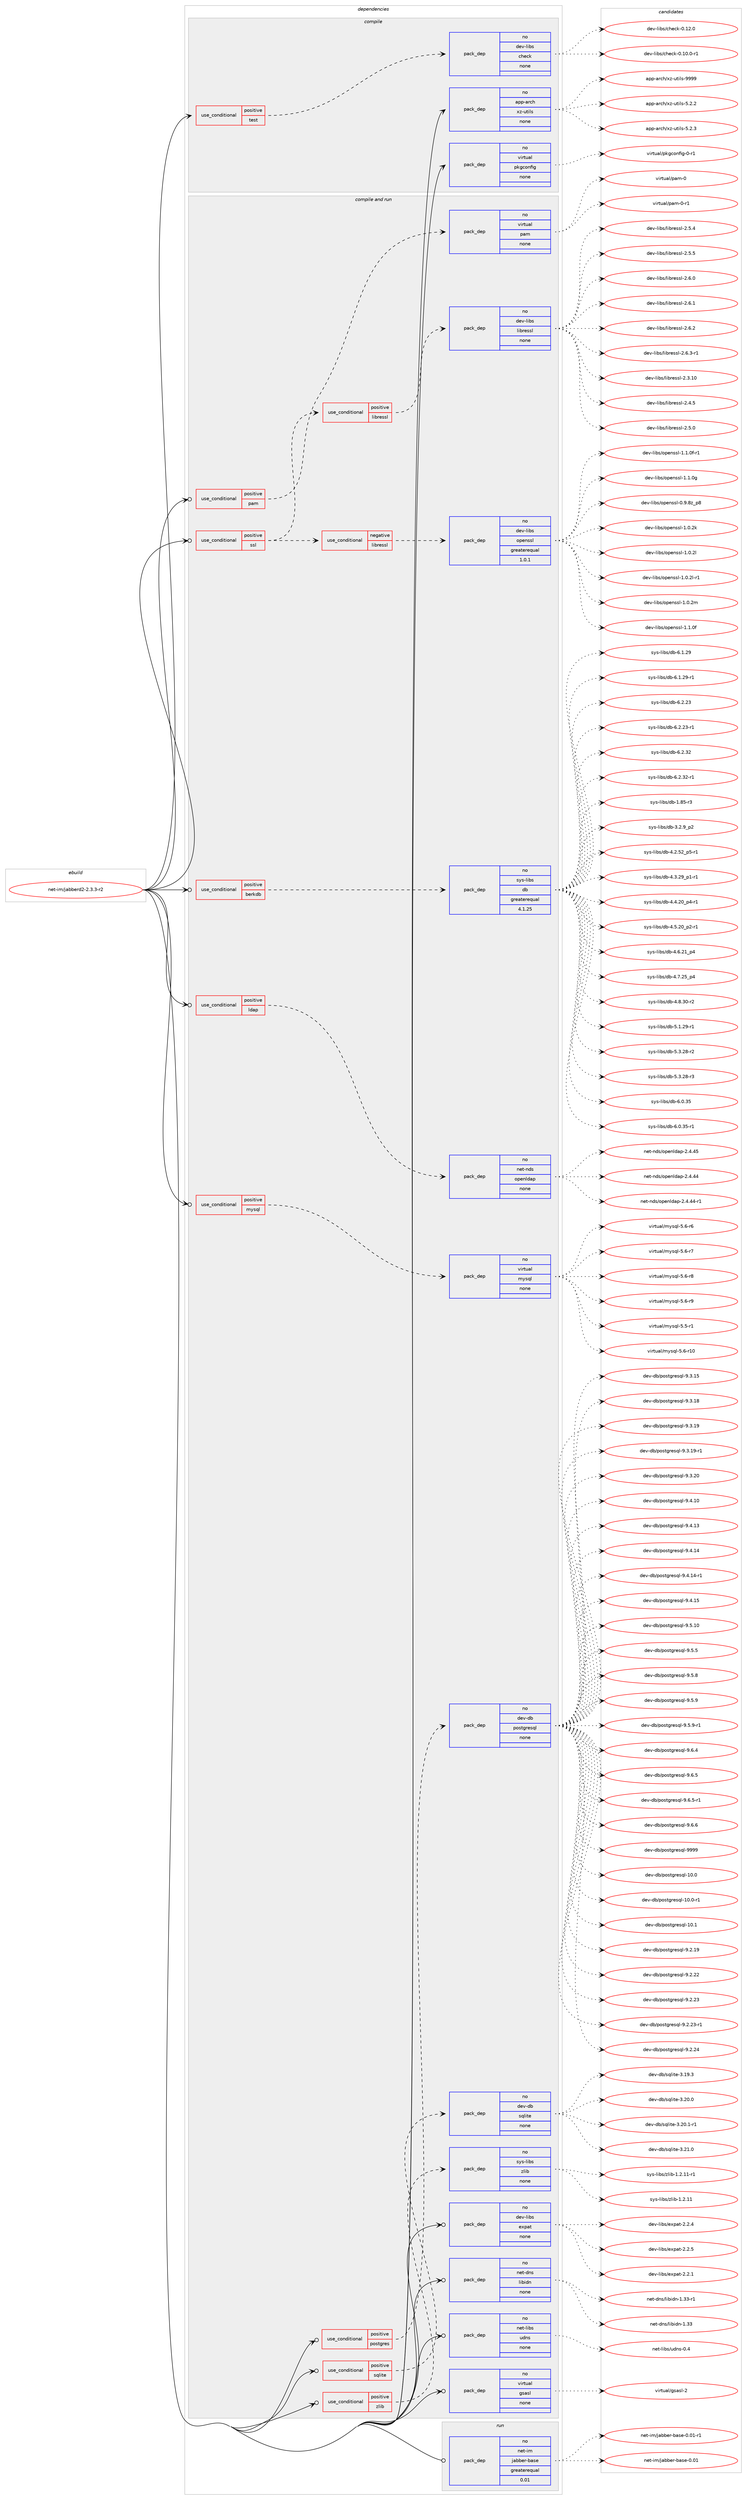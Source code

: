 digraph prolog {

# *************
# Graph options
# *************

newrank=true;
concentrate=true;
compound=true;
graph [rankdir=LR,fontname=Helvetica,fontsize=10,ranksep=1.5];#, ranksep=2.5, nodesep=0.2];
edge  [arrowhead=vee];
node  [fontname=Helvetica,fontsize=10];

# **********
# The ebuild
# **********

subgraph cluster_leftcol {
color=gray;
rank=same;
label=<<i>ebuild</i>>;
id [label="net-im/jabberd2-2.3.3-r2", color=red, width=4, href="../net-im/jabberd2-2.3.3-r2.svg"];
}

# ****************
# The dependencies
# ****************

subgraph cluster_midcol {
color=gray;
label=<<i>dependencies</i>>;
subgraph cluster_compile {
fillcolor="#eeeeee";
style=filled;
label=<<i>compile</i>>;
subgraph cond102067 {
dependency412578 [label=<<TABLE BORDER="0" CELLBORDER="1" CELLSPACING="0" CELLPADDING="4"><TR><TD ROWSPAN="3" CELLPADDING="10">use_conditional</TD></TR><TR><TD>positive</TD></TR><TR><TD>test</TD></TR></TABLE>>, shape=none, color=red];
subgraph pack303657 {
dependency412579 [label=<<TABLE BORDER="0" CELLBORDER="1" CELLSPACING="0" CELLPADDING="4" WIDTH="220"><TR><TD ROWSPAN="6" CELLPADDING="30">pack_dep</TD></TR><TR><TD WIDTH="110">no</TD></TR><TR><TD>dev-libs</TD></TR><TR><TD>check</TD></TR><TR><TD>none</TD></TR><TR><TD></TD></TR></TABLE>>, shape=none, color=blue];
}
dependency412578:e -> dependency412579:w [weight=20,style="dashed",arrowhead="vee"];
}
id:e -> dependency412578:w [weight=20,style="solid",arrowhead="vee"];
subgraph pack303658 {
dependency412580 [label=<<TABLE BORDER="0" CELLBORDER="1" CELLSPACING="0" CELLPADDING="4" WIDTH="220"><TR><TD ROWSPAN="6" CELLPADDING="30">pack_dep</TD></TR><TR><TD WIDTH="110">no</TD></TR><TR><TD>app-arch</TD></TR><TR><TD>xz-utils</TD></TR><TR><TD>none</TD></TR><TR><TD></TD></TR></TABLE>>, shape=none, color=blue];
}
id:e -> dependency412580:w [weight=20,style="solid",arrowhead="vee"];
subgraph pack303659 {
dependency412581 [label=<<TABLE BORDER="0" CELLBORDER="1" CELLSPACING="0" CELLPADDING="4" WIDTH="220"><TR><TD ROWSPAN="6" CELLPADDING="30">pack_dep</TD></TR><TR><TD WIDTH="110">no</TD></TR><TR><TD>virtual</TD></TR><TR><TD>pkgconfig</TD></TR><TR><TD>none</TD></TR><TR><TD></TD></TR></TABLE>>, shape=none, color=blue];
}
id:e -> dependency412581:w [weight=20,style="solid",arrowhead="vee"];
}
subgraph cluster_compileandrun {
fillcolor="#eeeeee";
style=filled;
label=<<i>compile and run</i>>;
subgraph cond102068 {
dependency412582 [label=<<TABLE BORDER="0" CELLBORDER="1" CELLSPACING="0" CELLPADDING="4"><TR><TD ROWSPAN="3" CELLPADDING="10">use_conditional</TD></TR><TR><TD>positive</TD></TR><TR><TD>berkdb</TD></TR></TABLE>>, shape=none, color=red];
subgraph pack303660 {
dependency412583 [label=<<TABLE BORDER="0" CELLBORDER="1" CELLSPACING="0" CELLPADDING="4" WIDTH="220"><TR><TD ROWSPAN="6" CELLPADDING="30">pack_dep</TD></TR><TR><TD WIDTH="110">no</TD></TR><TR><TD>sys-libs</TD></TR><TR><TD>db</TD></TR><TR><TD>greaterequal</TD></TR><TR><TD>4.1.25</TD></TR></TABLE>>, shape=none, color=blue];
}
dependency412582:e -> dependency412583:w [weight=20,style="dashed",arrowhead="vee"];
}
id:e -> dependency412582:w [weight=20,style="solid",arrowhead="odotvee"];
subgraph cond102069 {
dependency412584 [label=<<TABLE BORDER="0" CELLBORDER="1" CELLSPACING="0" CELLPADDING="4"><TR><TD ROWSPAN="3" CELLPADDING="10">use_conditional</TD></TR><TR><TD>positive</TD></TR><TR><TD>ldap</TD></TR></TABLE>>, shape=none, color=red];
subgraph pack303661 {
dependency412585 [label=<<TABLE BORDER="0" CELLBORDER="1" CELLSPACING="0" CELLPADDING="4" WIDTH="220"><TR><TD ROWSPAN="6" CELLPADDING="30">pack_dep</TD></TR><TR><TD WIDTH="110">no</TD></TR><TR><TD>net-nds</TD></TR><TR><TD>openldap</TD></TR><TR><TD>none</TD></TR><TR><TD></TD></TR></TABLE>>, shape=none, color=blue];
}
dependency412584:e -> dependency412585:w [weight=20,style="dashed",arrowhead="vee"];
}
id:e -> dependency412584:w [weight=20,style="solid",arrowhead="odotvee"];
subgraph cond102070 {
dependency412586 [label=<<TABLE BORDER="0" CELLBORDER="1" CELLSPACING="0" CELLPADDING="4"><TR><TD ROWSPAN="3" CELLPADDING="10">use_conditional</TD></TR><TR><TD>positive</TD></TR><TR><TD>mysql</TD></TR></TABLE>>, shape=none, color=red];
subgraph pack303662 {
dependency412587 [label=<<TABLE BORDER="0" CELLBORDER="1" CELLSPACING="0" CELLPADDING="4" WIDTH="220"><TR><TD ROWSPAN="6" CELLPADDING="30">pack_dep</TD></TR><TR><TD WIDTH="110">no</TD></TR><TR><TD>virtual</TD></TR><TR><TD>mysql</TD></TR><TR><TD>none</TD></TR><TR><TD></TD></TR></TABLE>>, shape=none, color=blue];
}
dependency412586:e -> dependency412587:w [weight=20,style="dashed",arrowhead="vee"];
}
id:e -> dependency412586:w [weight=20,style="solid",arrowhead="odotvee"];
subgraph cond102071 {
dependency412588 [label=<<TABLE BORDER="0" CELLBORDER="1" CELLSPACING="0" CELLPADDING="4"><TR><TD ROWSPAN="3" CELLPADDING="10">use_conditional</TD></TR><TR><TD>positive</TD></TR><TR><TD>pam</TD></TR></TABLE>>, shape=none, color=red];
subgraph pack303663 {
dependency412589 [label=<<TABLE BORDER="0" CELLBORDER="1" CELLSPACING="0" CELLPADDING="4" WIDTH="220"><TR><TD ROWSPAN="6" CELLPADDING="30">pack_dep</TD></TR><TR><TD WIDTH="110">no</TD></TR><TR><TD>virtual</TD></TR><TR><TD>pam</TD></TR><TR><TD>none</TD></TR><TR><TD></TD></TR></TABLE>>, shape=none, color=blue];
}
dependency412588:e -> dependency412589:w [weight=20,style="dashed",arrowhead="vee"];
}
id:e -> dependency412588:w [weight=20,style="solid",arrowhead="odotvee"];
subgraph cond102072 {
dependency412590 [label=<<TABLE BORDER="0" CELLBORDER="1" CELLSPACING="0" CELLPADDING="4"><TR><TD ROWSPAN="3" CELLPADDING="10">use_conditional</TD></TR><TR><TD>positive</TD></TR><TR><TD>postgres</TD></TR></TABLE>>, shape=none, color=red];
subgraph pack303664 {
dependency412591 [label=<<TABLE BORDER="0" CELLBORDER="1" CELLSPACING="0" CELLPADDING="4" WIDTH="220"><TR><TD ROWSPAN="6" CELLPADDING="30">pack_dep</TD></TR><TR><TD WIDTH="110">no</TD></TR><TR><TD>dev-db</TD></TR><TR><TD>postgresql</TD></TR><TR><TD>none</TD></TR><TR><TD></TD></TR></TABLE>>, shape=none, color=blue];
}
dependency412590:e -> dependency412591:w [weight=20,style="dashed",arrowhead="vee"];
}
id:e -> dependency412590:w [weight=20,style="solid",arrowhead="odotvee"];
subgraph cond102073 {
dependency412592 [label=<<TABLE BORDER="0" CELLBORDER="1" CELLSPACING="0" CELLPADDING="4"><TR><TD ROWSPAN="3" CELLPADDING="10">use_conditional</TD></TR><TR><TD>positive</TD></TR><TR><TD>sqlite</TD></TR></TABLE>>, shape=none, color=red];
subgraph pack303665 {
dependency412593 [label=<<TABLE BORDER="0" CELLBORDER="1" CELLSPACING="0" CELLPADDING="4" WIDTH="220"><TR><TD ROWSPAN="6" CELLPADDING="30">pack_dep</TD></TR><TR><TD WIDTH="110">no</TD></TR><TR><TD>dev-db</TD></TR><TR><TD>sqlite</TD></TR><TR><TD>none</TD></TR><TR><TD></TD></TR></TABLE>>, shape=none, color=blue];
}
dependency412592:e -> dependency412593:w [weight=20,style="dashed",arrowhead="vee"];
}
id:e -> dependency412592:w [weight=20,style="solid",arrowhead="odotvee"];
subgraph cond102074 {
dependency412594 [label=<<TABLE BORDER="0" CELLBORDER="1" CELLSPACING="0" CELLPADDING="4"><TR><TD ROWSPAN="3" CELLPADDING="10">use_conditional</TD></TR><TR><TD>positive</TD></TR><TR><TD>ssl</TD></TR></TABLE>>, shape=none, color=red];
subgraph cond102075 {
dependency412595 [label=<<TABLE BORDER="0" CELLBORDER="1" CELLSPACING="0" CELLPADDING="4"><TR><TD ROWSPAN="3" CELLPADDING="10">use_conditional</TD></TR><TR><TD>negative</TD></TR><TR><TD>libressl</TD></TR></TABLE>>, shape=none, color=red];
subgraph pack303666 {
dependency412596 [label=<<TABLE BORDER="0" CELLBORDER="1" CELLSPACING="0" CELLPADDING="4" WIDTH="220"><TR><TD ROWSPAN="6" CELLPADDING="30">pack_dep</TD></TR><TR><TD WIDTH="110">no</TD></TR><TR><TD>dev-libs</TD></TR><TR><TD>openssl</TD></TR><TR><TD>greaterequal</TD></TR><TR><TD>1.0.1</TD></TR></TABLE>>, shape=none, color=blue];
}
dependency412595:e -> dependency412596:w [weight=20,style="dashed",arrowhead="vee"];
}
dependency412594:e -> dependency412595:w [weight=20,style="dashed",arrowhead="vee"];
subgraph cond102076 {
dependency412597 [label=<<TABLE BORDER="0" CELLBORDER="1" CELLSPACING="0" CELLPADDING="4"><TR><TD ROWSPAN="3" CELLPADDING="10">use_conditional</TD></TR><TR><TD>positive</TD></TR><TR><TD>libressl</TD></TR></TABLE>>, shape=none, color=red];
subgraph pack303667 {
dependency412598 [label=<<TABLE BORDER="0" CELLBORDER="1" CELLSPACING="0" CELLPADDING="4" WIDTH="220"><TR><TD ROWSPAN="6" CELLPADDING="30">pack_dep</TD></TR><TR><TD WIDTH="110">no</TD></TR><TR><TD>dev-libs</TD></TR><TR><TD>libressl</TD></TR><TR><TD>none</TD></TR><TR><TD></TD></TR></TABLE>>, shape=none, color=blue];
}
dependency412597:e -> dependency412598:w [weight=20,style="dashed",arrowhead="vee"];
}
dependency412594:e -> dependency412597:w [weight=20,style="dashed",arrowhead="vee"];
}
id:e -> dependency412594:w [weight=20,style="solid",arrowhead="odotvee"];
subgraph cond102077 {
dependency412599 [label=<<TABLE BORDER="0" CELLBORDER="1" CELLSPACING="0" CELLPADDING="4"><TR><TD ROWSPAN="3" CELLPADDING="10">use_conditional</TD></TR><TR><TD>positive</TD></TR><TR><TD>zlib</TD></TR></TABLE>>, shape=none, color=red];
subgraph pack303668 {
dependency412600 [label=<<TABLE BORDER="0" CELLBORDER="1" CELLSPACING="0" CELLPADDING="4" WIDTH="220"><TR><TD ROWSPAN="6" CELLPADDING="30">pack_dep</TD></TR><TR><TD WIDTH="110">no</TD></TR><TR><TD>sys-libs</TD></TR><TR><TD>zlib</TD></TR><TR><TD>none</TD></TR><TR><TD></TD></TR></TABLE>>, shape=none, color=blue];
}
dependency412599:e -> dependency412600:w [weight=20,style="dashed",arrowhead="vee"];
}
id:e -> dependency412599:w [weight=20,style="solid",arrowhead="odotvee"];
subgraph pack303669 {
dependency412601 [label=<<TABLE BORDER="0" CELLBORDER="1" CELLSPACING="0" CELLPADDING="4" WIDTH="220"><TR><TD ROWSPAN="6" CELLPADDING="30">pack_dep</TD></TR><TR><TD WIDTH="110">no</TD></TR><TR><TD>dev-libs</TD></TR><TR><TD>expat</TD></TR><TR><TD>none</TD></TR><TR><TD></TD></TR></TABLE>>, shape=none, color=blue];
}
id:e -> dependency412601:w [weight=20,style="solid",arrowhead="odotvee"];
subgraph pack303670 {
dependency412602 [label=<<TABLE BORDER="0" CELLBORDER="1" CELLSPACING="0" CELLPADDING="4" WIDTH="220"><TR><TD ROWSPAN="6" CELLPADDING="30">pack_dep</TD></TR><TR><TD WIDTH="110">no</TD></TR><TR><TD>net-dns</TD></TR><TR><TD>libidn</TD></TR><TR><TD>none</TD></TR><TR><TD></TD></TR></TABLE>>, shape=none, color=blue];
}
id:e -> dependency412602:w [weight=20,style="solid",arrowhead="odotvee"];
subgraph pack303671 {
dependency412603 [label=<<TABLE BORDER="0" CELLBORDER="1" CELLSPACING="0" CELLPADDING="4" WIDTH="220"><TR><TD ROWSPAN="6" CELLPADDING="30">pack_dep</TD></TR><TR><TD WIDTH="110">no</TD></TR><TR><TD>net-libs</TD></TR><TR><TD>udns</TD></TR><TR><TD>none</TD></TR><TR><TD></TD></TR></TABLE>>, shape=none, color=blue];
}
id:e -> dependency412603:w [weight=20,style="solid",arrowhead="odotvee"];
subgraph pack303672 {
dependency412604 [label=<<TABLE BORDER="0" CELLBORDER="1" CELLSPACING="0" CELLPADDING="4" WIDTH="220"><TR><TD ROWSPAN="6" CELLPADDING="30">pack_dep</TD></TR><TR><TD WIDTH="110">no</TD></TR><TR><TD>virtual</TD></TR><TR><TD>gsasl</TD></TR><TR><TD>none</TD></TR><TR><TD></TD></TR></TABLE>>, shape=none, color=blue];
}
id:e -> dependency412604:w [weight=20,style="solid",arrowhead="odotvee"];
}
subgraph cluster_run {
fillcolor="#eeeeee";
style=filled;
label=<<i>run</i>>;
subgraph pack303673 {
dependency412605 [label=<<TABLE BORDER="0" CELLBORDER="1" CELLSPACING="0" CELLPADDING="4" WIDTH="220"><TR><TD ROWSPAN="6" CELLPADDING="30">pack_dep</TD></TR><TR><TD WIDTH="110">no</TD></TR><TR><TD>net-im</TD></TR><TR><TD>jabber-base</TD></TR><TR><TD>greaterequal</TD></TR><TR><TD>0.01</TD></TR></TABLE>>, shape=none, color=blue];
}
id:e -> dependency412605:w [weight=20,style="solid",arrowhead="odot"];
}
}

# **************
# The candidates
# **************

subgraph cluster_choices {
rank=same;
color=gray;
label=<<i>candidates</i>>;

subgraph choice303657 {
color=black;
nodesep=1;
choice1001011184510810598115479910410199107454846494846484511449 [label="dev-libs/check-0.10.0-r1", color=red, width=4,href="../dev-libs/check-0.10.0-r1.svg"];
choice100101118451081059811547991041019910745484649504648 [label="dev-libs/check-0.12.0", color=red, width=4,href="../dev-libs/check-0.12.0.svg"];
dependency412579:e -> choice1001011184510810598115479910410199107454846494846484511449:w [style=dotted,weight="100"];
dependency412579:e -> choice100101118451081059811547991041019910745484649504648:w [style=dotted,weight="100"];
}
subgraph choice303658 {
color=black;
nodesep=1;
choice971121124597114991044712012245117116105108115455346504650 [label="app-arch/xz-utils-5.2.2", color=red, width=4,href="../app-arch/xz-utils-5.2.2.svg"];
choice971121124597114991044712012245117116105108115455346504651 [label="app-arch/xz-utils-5.2.3", color=red, width=4,href="../app-arch/xz-utils-5.2.3.svg"];
choice9711211245971149910447120122451171161051081154557575757 [label="app-arch/xz-utils-9999", color=red, width=4,href="../app-arch/xz-utils-9999.svg"];
dependency412580:e -> choice971121124597114991044712012245117116105108115455346504650:w [style=dotted,weight="100"];
dependency412580:e -> choice971121124597114991044712012245117116105108115455346504651:w [style=dotted,weight="100"];
dependency412580:e -> choice9711211245971149910447120122451171161051081154557575757:w [style=dotted,weight="100"];
}
subgraph choice303659 {
color=black;
nodesep=1;
choice11810511411611797108471121071039911111010210510345484511449 [label="virtual/pkgconfig-0-r1", color=red, width=4,href="../virtual/pkgconfig-0-r1.svg"];
dependency412581:e -> choice11810511411611797108471121071039911111010210510345484511449:w [style=dotted,weight="100"];
}
subgraph choice303660 {
color=black;
nodesep=1;
choice1151211154510810598115471009845494656534511451 [label="sys-libs/db-1.85-r3", color=red, width=4,href="../sys-libs/db-1.85-r3.svg"];
choice115121115451081059811547100984551465046579511250 [label="sys-libs/db-3.2.9_p2", color=red, width=4,href="../sys-libs/db-3.2.9_p2.svg"];
choice115121115451081059811547100984552465046535095112534511449 [label="sys-libs/db-4.2.52_p5-r1", color=red, width=4,href="../sys-libs/db-4.2.52_p5-r1.svg"];
choice115121115451081059811547100984552465146505795112494511449 [label="sys-libs/db-4.3.29_p1-r1", color=red, width=4,href="../sys-libs/db-4.3.29_p1-r1.svg"];
choice115121115451081059811547100984552465246504895112524511449 [label="sys-libs/db-4.4.20_p4-r1", color=red, width=4,href="../sys-libs/db-4.4.20_p4-r1.svg"];
choice115121115451081059811547100984552465346504895112504511449 [label="sys-libs/db-4.5.20_p2-r1", color=red, width=4,href="../sys-libs/db-4.5.20_p2-r1.svg"];
choice11512111545108105981154710098455246544650499511252 [label="sys-libs/db-4.6.21_p4", color=red, width=4,href="../sys-libs/db-4.6.21_p4.svg"];
choice11512111545108105981154710098455246554650539511252 [label="sys-libs/db-4.7.25_p4", color=red, width=4,href="../sys-libs/db-4.7.25_p4.svg"];
choice11512111545108105981154710098455246564651484511450 [label="sys-libs/db-4.8.30-r2", color=red, width=4,href="../sys-libs/db-4.8.30-r2.svg"];
choice11512111545108105981154710098455346494650574511449 [label="sys-libs/db-5.1.29-r1", color=red, width=4,href="../sys-libs/db-5.1.29-r1.svg"];
choice11512111545108105981154710098455346514650564511450 [label="sys-libs/db-5.3.28-r2", color=red, width=4,href="../sys-libs/db-5.3.28-r2.svg"];
choice11512111545108105981154710098455346514650564511451 [label="sys-libs/db-5.3.28-r3", color=red, width=4,href="../sys-libs/db-5.3.28-r3.svg"];
choice1151211154510810598115471009845544648465153 [label="sys-libs/db-6.0.35", color=red, width=4,href="../sys-libs/db-6.0.35.svg"];
choice11512111545108105981154710098455446484651534511449 [label="sys-libs/db-6.0.35-r1", color=red, width=4,href="../sys-libs/db-6.0.35-r1.svg"];
choice1151211154510810598115471009845544649465057 [label="sys-libs/db-6.1.29", color=red, width=4,href="../sys-libs/db-6.1.29.svg"];
choice11512111545108105981154710098455446494650574511449 [label="sys-libs/db-6.1.29-r1", color=red, width=4,href="../sys-libs/db-6.1.29-r1.svg"];
choice1151211154510810598115471009845544650465051 [label="sys-libs/db-6.2.23", color=red, width=4,href="../sys-libs/db-6.2.23.svg"];
choice11512111545108105981154710098455446504650514511449 [label="sys-libs/db-6.2.23-r1", color=red, width=4,href="../sys-libs/db-6.2.23-r1.svg"];
choice1151211154510810598115471009845544650465150 [label="sys-libs/db-6.2.32", color=red, width=4,href="../sys-libs/db-6.2.32.svg"];
choice11512111545108105981154710098455446504651504511449 [label="sys-libs/db-6.2.32-r1", color=red, width=4,href="../sys-libs/db-6.2.32-r1.svg"];
dependency412583:e -> choice1151211154510810598115471009845494656534511451:w [style=dotted,weight="100"];
dependency412583:e -> choice115121115451081059811547100984551465046579511250:w [style=dotted,weight="100"];
dependency412583:e -> choice115121115451081059811547100984552465046535095112534511449:w [style=dotted,weight="100"];
dependency412583:e -> choice115121115451081059811547100984552465146505795112494511449:w [style=dotted,weight="100"];
dependency412583:e -> choice115121115451081059811547100984552465246504895112524511449:w [style=dotted,weight="100"];
dependency412583:e -> choice115121115451081059811547100984552465346504895112504511449:w [style=dotted,weight="100"];
dependency412583:e -> choice11512111545108105981154710098455246544650499511252:w [style=dotted,weight="100"];
dependency412583:e -> choice11512111545108105981154710098455246554650539511252:w [style=dotted,weight="100"];
dependency412583:e -> choice11512111545108105981154710098455246564651484511450:w [style=dotted,weight="100"];
dependency412583:e -> choice11512111545108105981154710098455346494650574511449:w [style=dotted,weight="100"];
dependency412583:e -> choice11512111545108105981154710098455346514650564511450:w [style=dotted,weight="100"];
dependency412583:e -> choice11512111545108105981154710098455346514650564511451:w [style=dotted,weight="100"];
dependency412583:e -> choice1151211154510810598115471009845544648465153:w [style=dotted,weight="100"];
dependency412583:e -> choice11512111545108105981154710098455446484651534511449:w [style=dotted,weight="100"];
dependency412583:e -> choice1151211154510810598115471009845544649465057:w [style=dotted,weight="100"];
dependency412583:e -> choice11512111545108105981154710098455446494650574511449:w [style=dotted,weight="100"];
dependency412583:e -> choice1151211154510810598115471009845544650465051:w [style=dotted,weight="100"];
dependency412583:e -> choice11512111545108105981154710098455446504650514511449:w [style=dotted,weight="100"];
dependency412583:e -> choice1151211154510810598115471009845544650465150:w [style=dotted,weight="100"];
dependency412583:e -> choice11512111545108105981154710098455446504651504511449:w [style=dotted,weight="100"];
}
subgraph choice303661 {
color=black;
nodesep=1;
choice11010111645110100115471111121011101081009711245504652465252 [label="net-nds/openldap-2.4.44", color=red, width=4,href="../net-nds/openldap-2.4.44.svg"];
choice110101116451101001154711111210111010810097112455046524652524511449 [label="net-nds/openldap-2.4.44-r1", color=red, width=4,href="../net-nds/openldap-2.4.44-r1.svg"];
choice11010111645110100115471111121011101081009711245504652465253 [label="net-nds/openldap-2.4.45", color=red, width=4,href="../net-nds/openldap-2.4.45.svg"];
dependency412585:e -> choice11010111645110100115471111121011101081009711245504652465252:w [style=dotted,weight="100"];
dependency412585:e -> choice110101116451101001154711111210111010810097112455046524652524511449:w [style=dotted,weight="100"];
dependency412585:e -> choice11010111645110100115471111121011101081009711245504652465253:w [style=dotted,weight="100"];
}
subgraph choice303662 {
color=black;
nodesep=1;
choice1181051141161179710847109121115113108455346534511449 [label="virtual/mysql-5.5-r1", color=red, width=4,href="../virtual/mysql-5.5-r1.svg"];
choice118105114116117971084710912111511310845534654451144948 [label="virtual/mysql-5.6-r10", color=red, width=4,href="../virtual/mysql-5.6-r10.svg"];
choice1181051141161179710847109121115113108455346544511454 [label="virtual/mysql-5.6-r6", color=red, width=4,href="../virtual/mysql-5.6-r6.svg"];
choice1181051141161179710847109121115113108455346544511455 [label="virtual/mysql-5.6-r7", color=red, width=4,href="../virtual/mysql-5.6-r7.svg"];
choice1181051141161179710847109121115113108455346544511456 [label="virtual/mysql-5.6-r8", color=red, width=4,href="../virtual/mysql-5.6-r8.svg"];
choice1181051141161179710847109121115113108455346544511457 [label="virtual/mysql-5.6-r9", color=red, width=4,href="../virtual/mysql-5.6-r9.svg"];
dependency412587:e -> choice1181051141161179710847109121115113108455346534511449:w [style=dotted,weight="100"];
dependency412587:e -> choice118105114116117971084710912111511310845534654451144948:w [style=dotted,weight="100"];
dependency412587:e -> choice1181051141161179710847109121115113108455346544511454:w [style=dotted,weight="100"];
dependency412587:e -> choice1181051141161179710847109121115113108455346544511455:w [style=dotted,weight="100"];
dependency412587:e -> choice1181051141161179710847109121115113108455346544511456:w [style=dotted,weight="100"];
dependency412587:e -> choice1181051141161179710847109121115113108455346544511457:w [style=dotted,weight="100"];
}
subgraph choice303663 {
color=black;
nodesep=1;
choice1181051141161179710847112971094548 [label="virtual/pam-0", color=red, width=4,href="../virtual/pam-0.svg"];
choice11810511411611797108471129710945484511449 [label="virtual/pam-0-r1", color=red, width=4,href="../virtual/pam-0-r1.svg"];
dependency412589:e -> choice1181051141161179710847112971094548:w [style=dotted,weight="100"];
dependency412589:e -> choice11810511411611797108471129710945484511449:w [style=dotted,weight="100"];
}
subgraph choice303664 {
color=black;
nodesep=1;
choice1001011184510098471121111151161031141011151131084549484648 [label="dev-db/postgresql-10.0", color=red, width=4,href="../dev-db/postgresql-10.0.svg"];
choice10010111845100984711211111511610311410111511310845494846484511449 [label="dev-db/postgresql-10.0-r1", color=red, width=4,href="../dev-db/postgresql-10.0-r1.svg"];
choice1001011184510098471121111151161031141011151131084549484649 [label="dev-db/postgresql-10.1", color=red, width=4,href="../dev-db/postgresql-10.1.svg"];
choice10010111845100984711211111511610311410111511310845574650464957 [label="dev-db/postgresql-9.2.19", color=red, width=4,href="../dev-db/postgresql-9.2.19.svg"];
choice10010111845100984711211111511610311410111511310845574650465050 [label="dev-db/postgresql-9.2.22", color=red, width=4,href="../dev-db/postgresql-9.2.22.svg"];
choice10010111845100984711211111511610311410111511310845574650465051 [label="dev-db/postgresql-9.2.23", color=red, width=4,href="../dev-db/postgresql-9.2.23.svg"];
choice100101118451009847112111115116103114101115113108455746504650514511449 [label="dev-db/postgresql-9.2.23-r1", color=red, width=4,href="../dev-db/postgresql-9.2.23-r1.svg"];
choice10010111845100984711211111511610311410111511310845574650465052 [label="dev-db/postgresql-9.2.24", color=red, width=4,href="../dev-db/postgresql-9.2.24.svg"];
choice10010111845100984711211111511610311410111511310845574651464953 [label="dev-db/postgresql-9.3.15", color=red, width=4,href="../dev-db/postgresql-9.3.15.svg"];
choice10010111845100984711211111511610311410111511310845574651464956 [label="dev-db/postgresql-9.3.18", color=red, width=4,href="../dev-db/postgresql-9.3.18.svg"];
choice10010111845100984711211111511610311410111511310845574651464957 [label="dev-db/postgresql-9.3.19", color=red, width=4,href="../dev-db/postgresql-9.3.19.svg"];
choice100101118451009847112111115116103114101115113108455746514649574511449 [label="dev-db/postgresql-9.3.19-r1", color=red, width=4,href="../dev-db/postgresql-9.3.19-r1.svg"];
choice10010111845100984711211111511610311410111511310845574651465048 [label="dev-db/postgresql-9.3.20", color=red, width=4,href="../dev-db/postgresql-9.3.20.svg"];
choice10010111845100984711211111511610311410111511310845574652464948 [label="dev-db/postgresql-9.4.10", color=red, width=4,href="../dev-db/postgresql-9.4.10.svg"];
choice10010111845100984711211111511610311410111511310845574652464951 [label="dev-db/postgresql-9.4.13", color=red, width=4,href="../dev-db/postgresql-9.4.13.svg"];
choice10010111845100984711211111511610311410111511310845574652464952 [label="dev-db/postgresql-9.4.14", color=red, width=4,href="../dev-db/postgresql-9.4.14.svg"];
choice100101118451009847112111115116103114101115113108455746524649524511449 [label="dev-db/postgresql-9.4.14-r1", color=red, width=4,href="../dev-db/postgresql-9.4.14-r1.svg"];
choice10010111845100984711211111511610311410111511310845574652464953 [label="dev-db/postgresql-9.4.15", color=red, width=4,href="../dev-db/postgresql-9.4.15.svg"];
choice10010111845100984711211111511610311410111511310845574653464948 [label="dev-db/postgresql-9.5.10", color=red, width=4,href="../dev-db/postgresql-9.5.10.svg"];
choice100101118451009847112111115116103114101115113108455746534653 [label="dev-db/postgresql-9.5.5", color=red, width=4,href="../dev-db/postgresql-9.5.5.svg"];
choice100101118451009847112111115116103114101115113108455746534656 [label="dev-db/postgresql-9.5.8", color=red, width=4,href="../dev-db/postgresql-9.5.8.svg"];
choice100101118451009847112111115116103114101115113108455746534657 [label="dev-db/postgresql-9.5.9", color=red, width=4,href="../dev-db/postgresql-9.5.9.svg"];
choice1001011184510098471121111151161031141011151131084557465346574511449 [label="dev-db/postgresql-9.5.9-r1", color=red, width=4,href="../dev-db/postgresql-9.5.9-r1.svg"];
choice100101118451009847112111115116103114101115113108455746544652 [label="dev-db/postgresql-9.6.4", color=red, width=4,href="../dev-db/postgresql-9.6.4.svg"];
choice100101118451009847112111115116103114101115113108455746544653 [label="dev-db/postgresql-9.6.5", color=red, width=4,href="../dev-db/postgresql-9.6.5.svg"];
choice1001011184510098471121111151161031141011151131084557465446534511449 [label="dev-db/postgresql-9.6.5-r1", color=red, width=4,href="../dev-db/postgresql-9.6.5-r1.svg"];
choice100101118451009847112111115116103114101115113108455746544654 [label="dev-db/postgresql-9.6.6", color=red, width=4,href="../dev-db/postgresql-9.6.6.svg"];
choice1001011184510098471121111151161031141011151131084557575757 [label="dev-db/postgresql-9999", color=red, width=4,href="../dev-db/postgresql-9999.svg"];
dependency412591:e -> choice1001011184510098471121111151161031141011151131084549484648:w [style=dotted,weight="100"];
dependency412591:e -> choice10010111845100984711211111511610311410111511310845494846484511449:w [style=dotted,weight="100"];
dependency412591:e -> choice1001011184510098471121111151161031141011151131084549484649:w [style=dotted,weight="100"];
dependency412591:e -> choice10010111845100984711211111511610311410111511310845574650464957:w [style=dotted,weight="100"];
dependency412591:e -> choice10010111845100984711211111511610311410111511310845574650465050:w [style=dotted,weight="100"];
dependency412591:e -> choice10010111845100984711211111511610311410111511310845574650465051:w [style=dotted,weight="100"];
dependency412591:e -> choice100101118451009847112111115116103114101115113108455746504650514511449:w [style=dotted,weight="100"];
dependency412591:e -> choice10010111845100984711211111511610311410111511310845574650465052:w [style=dotted,weight="100"];
dependency412591:e -> choice10010111845100984711211111511610311410111511310845574651464953:w [style=dotted,weight="100"];
dependency412591:e -> choice10010111845100984711211111511610311410111511310845574651464956:w [style=dotted,weight="100"];
dependency412591:e -> choice10010111845100984711211111511610311410111511310845574651464957:w [style=dotted,weight="100"];
dependency412591:e -> choice100101118451009847112111115116103114101115113108455746514649574511449:w [style=dotted,weight="100"];
dependency412591:e -> choice10010111845100984711211111511610311410111511310845574651465048:w [style=dotted,weight="100"];
dependency412591:e -> choice10010111845100984711211111511610311410111511310845574652464948:w [style=dotted,weight="100"];
dependency412591:e -> choice10010111845100984711211111511610311410111511310845574652464951:w [style=dotted,weight="100"];
dependency412591:e -> choice10010111845100984711211111511610311410111511310845574652464952:w [style=dotted,weight="100"];
dependency412591:e -> choice100101118451009847112111115116103114101115113108455746524649524511449:w [style=dotted,weight="100"];
dependency412591:e -> choice10010111845100984711211111511610311410111511310845574652464953:w [style=dotted,weight="100"];
dependency412591:e -> choice10010111845100984711211111511610311410111511310845574653464948:w [style=dotted,weight="100"];
dependency412591:e -> choice100101118451009847112111115116103114101115113108455746534653:w [style=dotted,weight="100"];
dependency412591:e -> choice100101118451009847112111115116103114101115113108455746534656:w [style=dotted,weight="100"];
dependency412591:e -> choice100101118451009847112111115116103114101115113108455746534657:w [style=dotted,weight="100"];
dependency412591:e -> choice1001011184510098471121111151161031141011151131084557465346574511449:w [style=dotted,weight="100"];
dependency412591:e -> choice100101118451009847112111115116103114101115113108455746544652:w [style=dotted,weight="100"];
dependency412591:e -> choice100101118451009847112111115116103114101115113108455746544653:w [style=dotted,weight="100"];
dependency412591:e -> choice1001011184510098471121111151161031141011151131084557465446534511449:w [style=dotted,weight="100"];
dependency412591:e -> choice100101118451009847112111115116103114101115113108455746544654:w [style=dotted,weight="100"];
dependency412591:e -> choice1001011184510098471121111151161031141011151131084557575757:w [style=dotted,weight="100"];
}
subgraph choice303665 {
color=black;
nodesep=1;
choice10010111845100984711511310810511610145514649574651 [label="dev-db/sqlite-3.19.3", color=red, width=4,href="../dev-db/sqlite-3.19.3.svg"];
choice10010111845100984711511310810511610145514650484648 [label="dev-db/sqlite-3.20.0", color=red, width=4,href="../dev-db/sqlite-3.20.0.svg"];
choice100101118451009847115113108105116101455146504846494511449 [label="dev-db/sqlite-3.20.1-r1", color=red, width=4,href="../dev-db/sqlite-3.20.1-r1.svg"];
choice10010111845100984711511310810511610145514650494648 [label="dev-db/sqlite-3.21.0", color=red, width=4,href="../dev-db/sqlite-3.21.0.svg"];
dependency412593:e -> choice10010111845100984711511310810511610145514649574651:w [style=dotted,weight="100"];
dependency412593:e -> choice10010111845100984711511310810511610145514650484648:w [style=dotted,weight="100"];
dependency412593:e -> choice100101118451009847115113108105116101455146504846494511449:w [style=dotted,weight="100"];
dependency412593:e -> choice10010111845100984711511310810511610145514650494648:w [style=dotted,weight="100"];
}
subgraph choice303666 {
color=black;
nodesep=1;
choice1001011184510810598115471111121011101151151084548465746561229511256 [label="dev-libs/openssl-0.9.8z_p8", color=red, width=4,href="../dev-libs/openssl-0.9.8z_p8.svg"];
choice100101118451081059811547111112101110115115108454946484650107 [label="dev-libs/openssl-1.0.2k", color=red, width=4,href="../dev-libs/openssl-1.0.2k.svg"];
choice100101118451081059811547111112101110115115108454946484650108 [label="dev-libs/openssl-1.0.2l", color=red, width=4,href="../dev-libs/openssl-1.0.2l.svg"];
choice1001011184510810598115471111121011101151151084549464846501084511449 [label="dev-libs/openssl-1.0.2l-r1", color=red, width=4,href="../dev-libs/openssl-1.0.2l-r1.svg"];
choice100101118451081059811547111112101110115115108454946484650109 [label="dev-libs/openssl-1.0.2m", color=red, width=4,href="../dev-libs/openssl-1.0.2m.svg"];
choice100101118451081059811547111112101110115115108454946494648102 [label="dev-libs/openssl-1.1.0f", color=red, width=4,href="../dev-libs/openssl-1.1.0f.svg"];
choice1001011184510810598115471111121011101151151084549464946481024511449 [label="dev-libs/openssl-1.1.0f-r1", color=red, width=4,href="../dev-libs/openssl-1.1.0f-r1.svg"];
choice100101118451081059811547111112101110115115108454946494648103 [label="dev-libs/openssl-1.1.0g", color=red, width=4,href="../dev-libs/openssl-1.1.0g.svg"];
dependency412596:e -> choice1001011184510810598115471111121011101151151084548465746561229511256:w [style=dotted,weight="100"];
dependency412596:e -> choice100101118451081059811547111112101110115115108454946484650107:w [style=dotted,weight="100"];
dependency412596:e -> choice100101118451081059811547111112101110115115108454946484650108:w [style=dotted,weight="100"];
dependency412596:e -> choice1001011184510810598115471111121011101151151084549464846501084511449:w [style=dotted,weight="100"];
dependency412596:e -> choice100101118451081059811547111112101110115115108454946484650109:w [style=dotted,weight="100"];
dependency412596:e -> choice100101118451081059811547111112101110115115108454946494648102:w [style=dotted,weight="100"];
dependency412596:e -> choice1001011184510810598115471111121011101151151084549464946481024511449:w [style=dotted,weight="100"];
dependency412596:e -> choice100101118451081059811547111112101110115115108454946494648103:w [style=dotted,weight="100"];
}
subgraph choice303667 {
color=black;
nodesep=1;
choice1001011184510810598115471081059811410111511510845504651464948 [label="dev-libs/libressl-2.3.10", color=red, width=4,href="../dev-libs/libressl-2.3.10.svg"];
choice10010111845108105981154710810598114101115115108455046524653 [label="dev-libs/libressl-2.4.5", color=red, width=4,href="../dev-libs/libressl-2.4.5.svg"];
choice10010111845108105981154710810598114101115115108455046534648 [label="dev-libs/libressl-2.5.0", color=red, width=4,href="../dev-libs/libressl-2.5.0.svg"];
choice10010111845108105981154710810598114101115115108455046534652 [label="dev-libs/libressl-2.5.4", color=red, width=4,href="../dev-libs/libressl-2.5.4.svg"];
choice10010111845108105981154710810598114101115115108455046534653 [label="dev-libs/libressl-2.5.5", color=red, width=4,href="../dev-libs/libressl-2.5.5.svg"];
choice10010111845108105981154710810598114101115115108455046544648 [label="dev-libs/libressl-2.6.0", color=red, width=4,href="../dev-libs/libressl-2.6.0.svg"];
choice10010111845108105981154710810598114101115115108455046544649 [label="dev-libs/libressl-2.6.1", color=red, width=4,href="../dev-libs/libressl-2.6.1.svg"];
choice10010111845108105981154710810598114101115115108455046544650 [label="dev-libs/libressl-2.6.2", color=red, width=4,href="../dev-libs/libressl-2.6.2.svg"];
choice100101118451081059811547108105981141011151151084550465446514511449 [label="dev-libs/libressl-2.6.3-r1", color=red, width=4,href="../dev-libs/libressl-2.6.3-r1.svg"];
dependency412598:e -> choice1001011184510810598115471081059811410111511510845504651464948:w [style=dotted,weight="100"];
dependency412598:e -> choice10010111845108105981154710810598114101115115108455046524653:w [style=dotted,weight="100"];
dependency412598:e -> choice10010111845108105981154710810598114101115115108455046534648:w [style=dotted,weight="100"];
dependency412598:e -> choice10010111845108105981154710810598114101115115108455046534652:w [style=dotted,weight="100"];
dependency412598:e -> choice10010111845108105981154710810598114101115115108455046534653:w [style=dotted,weight="100"];
dependency412598:e -> choice10010111845108105981154710810598114101115115108455046544648:w [style=dotted,weight="100"];
dependency412598:e -> choice10010111845108105981154710810598114101115115108455046544649:w [style=dotted,weight="100"];
dependency412598:e -> choice10010111845108105981154710810598114101115115108455046544650:w [style=dotted,weight="100"];
dependency412598:e -> choice100101118451081059811547108105981141011151151084550465446514511449:w [style=dotted,weight="100"];
}
subgraph choice303668 {
color=black;
nodesep=1;
choice1151211154510810598115471221081059845494650464949 [label="sys-libs/zlib-1.2.11", color=red, width=4,href="../sys-libs/zlib-1.2.11.svg"];
choice11512111545108105981154712210810598454946504649494511449 [label="sys-libs/zlib-1.2.11-r1", color=red, width=4,href="../sys-libs/zlib-1.2.11-r1.svg"];
dependency412600:e -> choice1151211154510810598115471221081059845494650464949:w [style=dotted,weight="100"];
dependency412600:e -> choice11512111545108105981154712210810598454946504649494511449:w [style=dotted,weight="100"];
}
subgraph choice303669 {
color=black;
nodesep=1;
choice10010111845108105981154710112011297116455046504649 [label="dev-libs/expat-2.2.1", color=red, width=4,href="../dev-libs/expat-2.2.1.svg"];
choice10010111845108105981154710112011297116455046504652 [label="dev-libs/expat-2.2.4", color=red, width=4,href="../dev-libs/expat-2.2.4.svg"];
choice10010111845108105981154710112011297116455046504653 [label="dev-libs/expat-2.2.5", color=red, width=4,href="../dev-libs/expat-2.2.5.svg"];
dependency412601:e -> choice10010111845108105981154710112011297116455046504649:w [style=dotted,weight="100"];
dependency412601:e -> choice10010111845108105981154710112011297116455046504652:w [style=dotted,weight="100"];
dependency412601:e -> choice10010111845108105981154710112011297116455046504653:w [style=dotted,weight="100"];
}
subgraph choice303670 {
color=black;
nodesep=1;
choice1101011164510011011547108105981051001104549465151 [label="net-dns/libidn-1.33", color=red, width=4,href="../net-dns/libidn-1.33.svg"];
choice11010111645100110115471081059810510011045494651514511449 [label="net-dns/libidn-1.33-r1", color=red, width=4,href="../net-dns/libidn-1.33-r1.svg"];
dependency412602:e -> choice1101011164510011011547108105981051001104549465151:w [style=dotted,weight="100"];
dependency412602:e -> choice11010111645100110115471081059810510011045494651514511449:w [style=dotted,weight="100"];
}
subgraph choice303671 {
color=black;
nodesep=1;
choice11010111645108105981154711710011011545484652 [label="net-libs/udns-0.4", color=red, width=4,href="../net-libs/udns-0.4.svg"];
dependency412603:e -> choice11010111645108105981154711710011011545484652:w [style=dotted,weight="100"];
}
subgraph choice303672 {
color=black;
nodesep=1;
choice1181051141161179710847103115971151084550 [label="virtual/gsasl-2", color=red, width=4,href="../virtual/gsasl-2.svg"];
dependency412604:e -> choice1181051141161179710847103115971151084550:w [style=dotted,weight="100"];
}
subgraph choice303673 {
color=black;
nodesep=1;
choice11010111645105109471069798981011144598971151014548464849 [label="net-im/jabber-base-0.01", color=red, width=4,href="../net-im/jabber-base-0.01.svg"];
choice110101116451051094710697989810111445989711510145484648494511449 [label="net-im/jabber-base-0.01-r1", color=red, width=4,href="../net-im/jabber-base-0.01-r1.svg"];
dependency412605:e -> choice11010111645105109471069798981011144598971151014548464849:w [style=dotted,weight="100"];
dependency412605:e -> choice110101116451051094710697989810111445989711510145484648494511449:w [style=dotted,weight="100"];
}
}

}
